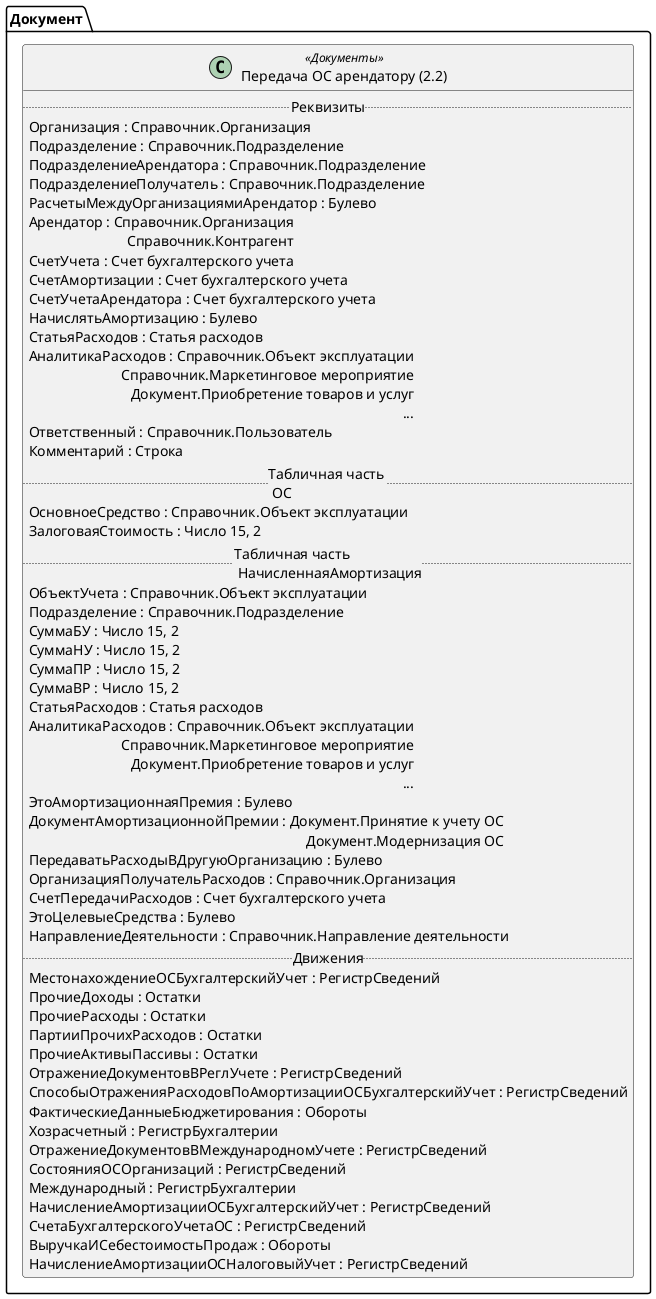 ﻿@startuml ПередачаОСАрендатору
'!include templates.wsd
'..\include templates.wsd
class Документ.ПередачаОСАрендатору as "Передача ОС арендатору (2.2)" <<Документы>>
{
..Реквизиты..
Организация : Справочник.Организация
Подразделение : Справочник.Подразделение
ПодразделениеАрендатора : Справочник.Подразделение
ПодразделениеПолучатель : Справочник.Подразделение
РасчетыМеждуОрганизациямиАрендатор : Булево
Арендатор : Справочник.Организация\rСправочник.Контрагент
СчетУчета : Счет бухгалтерского учета
СчетАмортизации : Счет бухгалтерского учета
СчетУчетаАрендатора : Счет бухгалтерского учета
НачислятьАмортизацию : Булево
СтатьяРасходов : Статья расходов
АналитикаРасходов : Справочник.Объект эксплуатации\rСправочник.Маркетинговое мероприятие\rДокумент.Приобретение товаров и услуг\r...
Ответственный : Справочник.Пользователь
Комментарий : Строка
..Табличная часть \n ОС..
ОсновноеСредство : Справочник.Объект эксплуатации
ЗалоговаяСтоимость : Число 15, 2
..Табличная часть \n НачисленнаяАмортизация..
ОбъектУчета : Справочник.Объект эксплуатации
Подразделение : Справочник.Подразделение
СуммаБУ : Число 15, 2
СуммаНУ : Число 15, 2
СуммаПР : Число 15, 2
СуммаВР : Число 15, 2
СтатьяРасходов : Статья расходов
АналитикаРасходов : Справочник.Объект эксплуатации\rСправочник.Маркетинговое мероприятие\rДокумент.Приобретение товаров и услуг\r...
ЭтоАмортизационнаяПремия : Булево
ДокументАмортизационнойПремии : Документ.Принятие к учету ОС\rДокумент.Модернизация ОС
ПередаватьРасходыВДругуюОрганизацию : Булево
ОрганизацияПолучательРасходов : Справочник.Организация
СчетПередачиРасходов : Счет бухгалтерского учета
ЭтоЦелевыеСредства : Булево
НаправлениеДеятельности : Справочник.Направление деятельности
..Движения..
МестонахождениеОСБухгалтерскийУчет : РегистрСведений
ПрочиеДоходы : Остатки
ПрочиеРасходы : Остатки
ПартииПрочихРасходов : Остатки
ПрочиеАктивыПассивы : Остатки
ОтражениеДокументовВРеглУчете : РегистрСведений
СпособыОтраженияРасходовПоАмортизацииОСБухгалтерскийУчет : РегистрСведений
ФактическиеДанныеБюджетирования : Обороты
Хозрасчетный : РегистрБухгалтерии
ОтражениеДокументовВМеждународномУчете : РегистрСведений
СостоянияОСОрганизаций : РегистрСведений
Международный : РегистрБухгалтерии
НачислениеАмортизацииОСБухгалтерскийУчет : РегистрСведений
СчетаБухгалтерскогоУчетаОС : РегистрСведений
ВыручкаИСебестоимостьПродаж : Обороты
НачислениеАмортизацииОСНалоговыйУчет : РегистрСведений
}
@enduml

